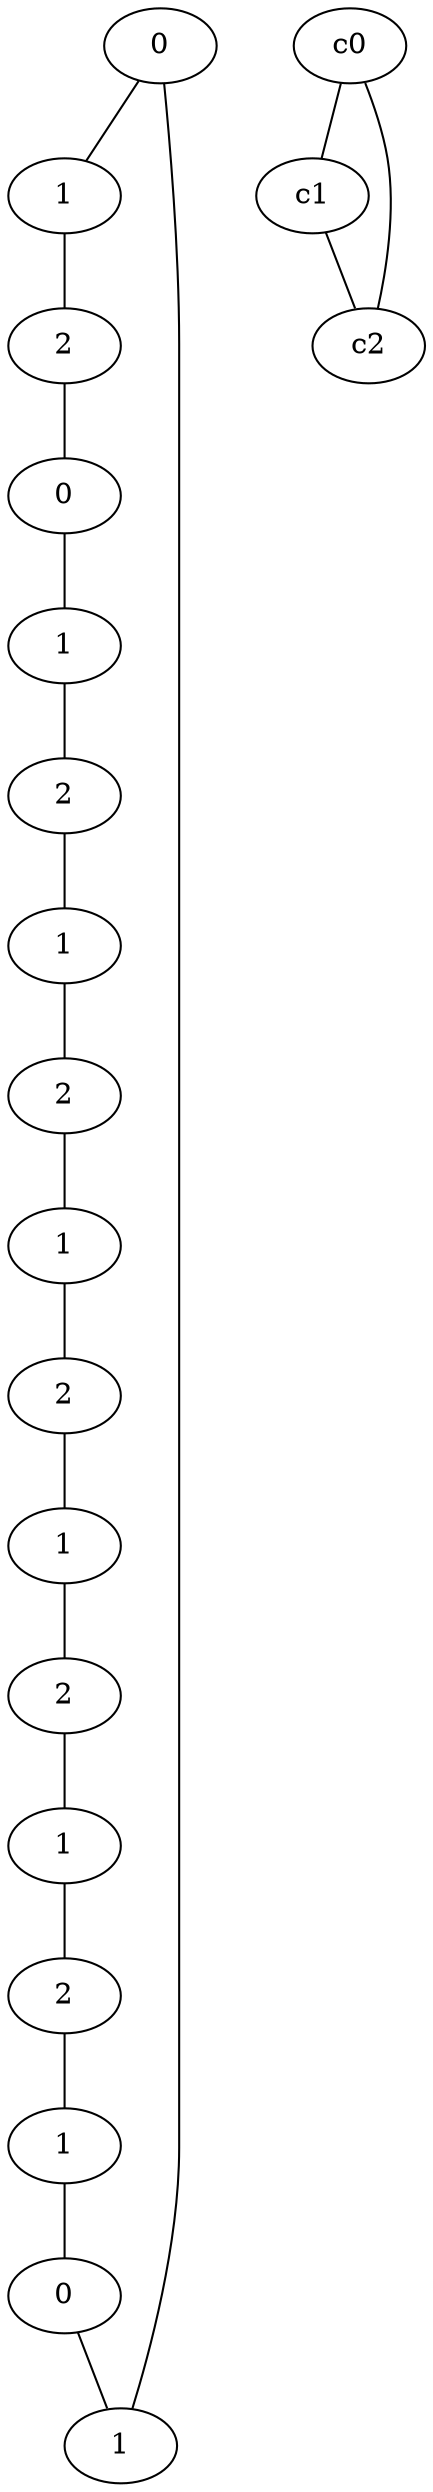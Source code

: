 graph {
a0[label=0];
a1[label=1];
a2[label=2];
a3[label=0];
a4[label=1];
a5[label=2];
a6[label=1];
a7[label=2];
a8[label=1];
a9[label=2];
a10[label=1];
a11[label=2];
a12[label=1];
a13[label=2];
a14[label=1];
a15[label=0];
a16[label=1];
a0 -- a1;
a0 -- a16;
a1 -- a2;
a2 -- a3;
a3 -- a4;
a4 -- a5;
a5 -- a6;
a6 -- a7;
a7 -- a8;
a8 -- a9;
a9 -- a10;
a10 -- a11;
a11 -- a12;
a12 -- a13;
a13 -- a14;
a14 -- a15;
a15 -- a16;
c0 -- c1;
c0 -- c2;
c1 -- c2;
}
